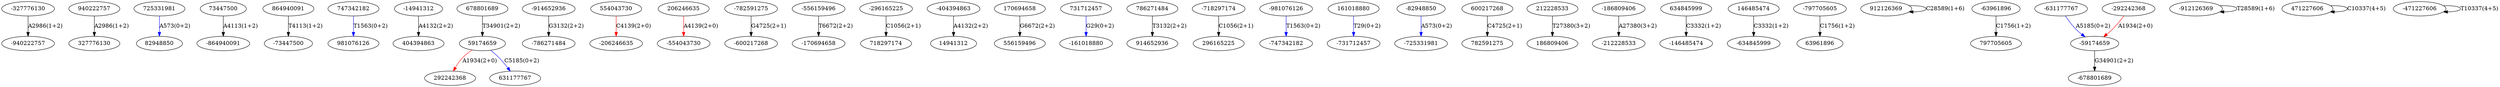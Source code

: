 digraph {
nodesep = 0.5;
-327776130 [style=filled fillcolor="white"]
327776130 [style=filled fillcolor="white"]
82948850 [style=filled fillcolor="white"]
-864940091 [style=filled fillcolor="white"]
864940091 [style=filled fillcolor="white"]
981076126 [style=filled fillcolor="white"]
-14941312 [style=filled fillcolor="white"]
678801689 [style=filled fillcolor="white"]
-786271484 [style=filled fillcolor="white"]
-206246635 [style=filled fillcolor="white"]
206246635 [style=filled fillcolor="white"]
-782591275 [style=filled fillcolor="white"]
-170694658 [style=filled fillcolor="white"]
718297174 [style=filled fillcolor="white"]
-296165225 [style=filled fillcolor="white"]
-404394863 [style=filled fillcolor="white"]
554043730 [style=filled fillcolor="white"]
556159496 [style=filled fillcolor="white"]
59174659 [style=filled fillcolor="white"]
731712457 [style=filled fillcolor="white"]
786271484 [style=filled fillcolor="white"]
296165225 [style=filled fillcolor="white"]
-981076126 [style=filled fillcolor="white"]
914652936 [style=filled fillcolor="white"]
-747342182 [style=filled fillcolor="white"]
-731712457 [style=filled fillcolor="white"]
-82948850 [style=filled fillcolor="white"]
782591275 [style=filled fillcolor="white"]
725331981 [style=filled fillcolor="white"]
-725331981 [style=filled fillcolor="white"]
-718297174 [style=filled fillcolor="white"]
14941312 [style=filled fillcolor="white"]
186809406 [style=filled fillcolor="white"]
-186809406 [style=filled fillcolor="white"]
-914652936 [style=filled fillcolor="white"]
634845999 [style=filled fillcolor="white"]
146485474 [style=filled fillcolor="white"]
170694658 [style=filled fillcolor="white"]
63961896 [style=filled fillcolor="white"]
912126369 [style=filled fillcolor="white"]
161018880 [style=filled fillcolor="white"]
-73447500 [style=filled fillcolor="white"]
-63961896 [style=filled fillcolor="white"]
-600217268 [style=filled fillcolor="white"]
-556159496 [style=filled fillcolor="white"]
212228533 [style=filled fillcolor="white"]
-212228533 [style=filled fillcolor="white"]
-678801689 [style=filled fillcolor="white"]
73447500 [style=filled fillcolor="white"]
-161018880 [style=filled fillcolor="white"]
404394863 [style=filled fillcolor="white"]
-631177767 [style=filled fillcolor="white"]
-146485474 [style=filled fillcolor="white"]
797705605 [style=filled fillcolor="white"]
-797705605 [style=filled fillcolor="white"]
-634845999 [style=filled fillcolor="white"]
940222757 [style=filled fillcolor="white"]
-59174659 [style=filled fillcolor="white"]
-554043730 [style=filled fillcolor="white"]
747342182 [style=filled fillcolor="white"]
-940222757 [style=filled fillcolor="white"]
292242368 [style=filled fillcolor="white"]
-292242368 [style=filled fillcolor="white"]
600217268 [style=filled fillcolor="white"]
-912126369 [style=filled fillcolor="white"]
471227606 [style=filled fillcolor="white"]
631177767 [style=filled fillcolor="white"]
-471227606 [style=filled fillcolor="white"]
"-327776130" -> "-940222757" [label="A2986(1+2)", color="black", penwidth=1]
"864940091" -> "-73447500" [label="T4113(1+2)", color="black", penwidth=1]
"-14941312" -> "404394863" [label="A4132(2+2)", color="black", penwidth=1]
"678801689" -> "59174659" [label="T34901(2+2)", color="black", penwidth=1]
"206246635" -> "-554043730" [label="A4139(2+0)", color="red", penwidth=1]
"-782591275" -> "-600217268" [label="G4725(2+1)", color="black", penwidth=1]
"-296165225" -> "718297174" [label="C1056(2+1)", color="black", penwidth=1]
"-404394863" -> "14941312" [label="A4132(2+2)", color="black", penwidth=1]
"554043730" -> "-206246635" [label="C4139(2+0)", color="red", penwidth=1]
"59174659" -> "292242368" [label="A1934(2+0)", color="red", penwidth=1]
"59174659" -> "631177767" [label="C5185(0+2)", color="blue", penwidth=1]
"731712457" -> "-161018880" [label="G29(0+2)", color="blue", penwidth=1]
"786271484" -> "914652936" [label="T3132(2+2)", color="black", penwidth=1]
"-981076126" -> "-747342182" [label="T1563(0+2)", color="blue", penwidth=1]
"-82948850" -> "-725331981" [label="A573(0+2)", color="blue", penwidth=1]
"725331981" -> "82948850" [label="A573(0+2)", color="blue", penwidth=1]
"-718297174" -> "296165225" [label="C1056(2+1)", color="black", penwidth=1]
"-186809406" -> "-212228533" [label="A27380(3+2)", color="black", penwidth=1]
"-914652936" -> "-786271484" [label="G3132(2+2)", color="black", penwidth=1]
"634845999" -> "-146485474" [label="C3332(1+2)", color="black", penwidth=1]
"146485474" -> "-634845999" [label="C3332(1+2)", color="black", penwidth=1]
"170694658" -> "556159496" [label="G6672(2+2)", color="black", penwidth=1]
"912126369" -> "912126369" [label="C28589(1+6)", color="black", penwidth=1]
"161018880" -> "-731712457" [label="T29(0+2)", color="blue", penwidth=1]
"-63961896" -> "797705605" [label="C1756(1+2)", color="black", penwidth=1]
"-556159496" -> "-170694658" [label="T6672(2+2)", color="black", penwidth=1]
"212228533" -> "186809406" [label="T27380(3+2)", color="black", penwidth=1]
"73447500" -> "-864940091" [label="A4113(1+2)", color="black", penwidth=1]
"-631177767" -> "-59174659" [label="A5185(0+2)", color="blue", penwidth=1]
"-797705605" -> "63961896" [label="C1756(1+2)", color="black", penwidth=1]
"940222757" -> "327776130" [label="A2986(1+2)", color="black", penwidth=1]
"-59174659" -> "-678801689" [label="G34901(2+2)", color="black", penwidth=1]
"747342182" -> "981076126" [label="T1563(0+2)", color="blue", penwidth=1]
"-292242368" -> "-59174659" [label="A1934(2+0)", color="red", penwidth=1]
"600217268" -> "782591275" [label="C4725(2+1)", color="black", penwidth=1]
"-912126369" -> "-912126369" [label="T28589(1+6)", color="black", penwidth=1]
"471227606" -> "471227606" [label="C10337(4+5)", color="black", penwidth=1]
"-471227606" -> "-471227606" [label="T10337(4+5)", color="black", penwidth=1]
}
